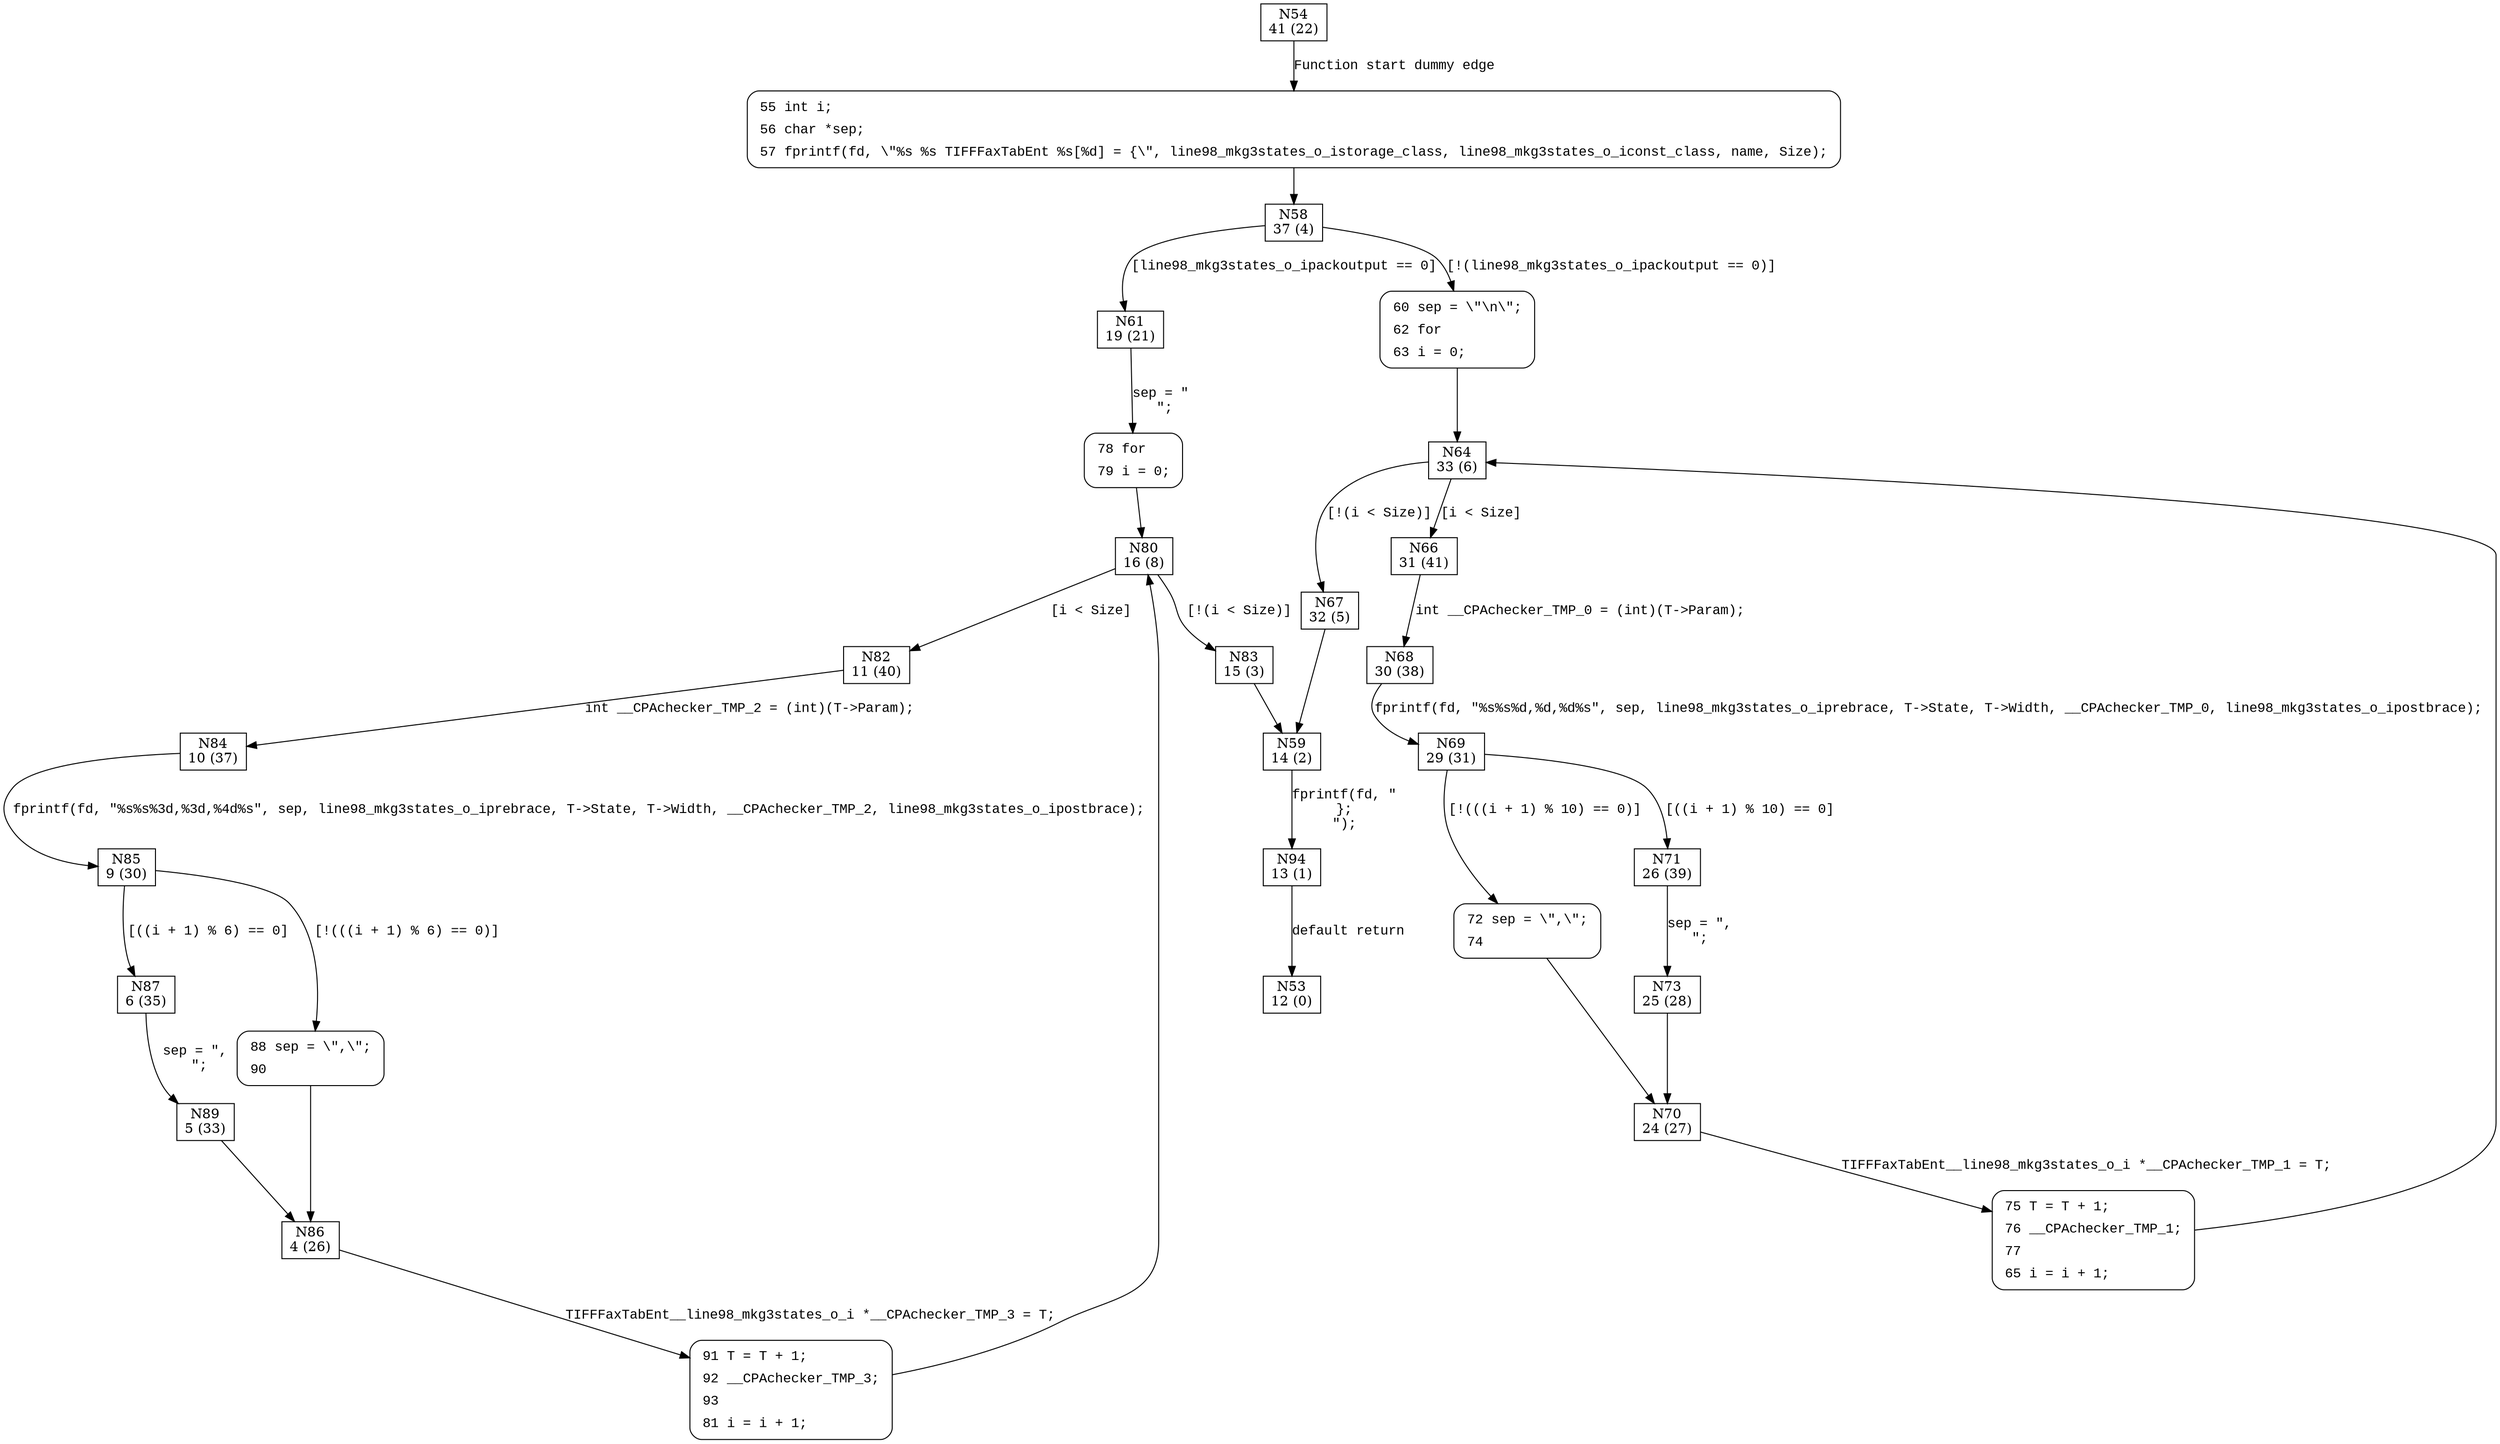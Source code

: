 digraph WriteTable {
54 [shape="box" label="N54\n41 (22)"]
55 [shape="box" label="N55\n40 (14)"]
58 [shape="box" label="N58\n37 (4)"]
61 [shape="box" label="N61\n19 (21)"]
60 [shape="box" label="N60\n36 (19)"]
64 [shape="box" label="N64\n33 (6)"]
66 [shape="box" label="N66\n31 (41)"]
67 [shape="box" label="N67\n32 (5)"]
59 [shape="box" label="N59\n14 (2)"]
94 [shape="box" label="N94\n13 (1)"]
68 [shape="box" label="N68\n30 (38)"]
69 [shape="box" label="N69\n29 (31)"]
71 [shape="box" label="N71\n26 (39)"]
72 [shape="box" label="N72\n28 (36)"]
70 [shape="box" label="N70\n24 (27)"]
75 [shape="box" label="N75\n23 (24)"]
73 [shape="box" label="N73\n25 (28)"]
78 [shape="box" label="N78\n18 (15)"]
80 [shape="box" label="N80\n16 (8)"]
82 [shape="box" label="N82\n11 (40)"]
83 [shape="box" label="N83\n15 (3)"]
84 [shape="box" label="N84\n10 (37)"]
85 [shape="box" label="N85\n9 (30)"]
87 [shape="box" label="N87\n6 (35)"]
88 [shape="box" label="N88\n8 (34)"]
86 [shape="box" label="N86\n4 (26)"]
91 [shape="box" label="N91\n3 (25)"]
89 [shape="box" label="N89\n5 (33)"]
53 [shape="box" label="N53\n12 (0)"]
55 [style="filled,bold" penwidth="1" fillcolor="white" fontname="Courier New" shape="Mrecord" label=<<table border="0" cellborder="0" cellpadding="3" bgcolor="white"><tr><td align="right">55</td><td align="left">int i;</td></tr><tr><td align="right">56</td><td align="left">char *sep;</td></tr><tr><td align="right">57</td><td align="left">fprintf(fd, \"%s %s TIFFFaxTabEnt %s[%d] = &#123;\", line98_mkg3states_o_istorage_class, line98_mkg3states_o_iconst_class, name, Size);</td></tr></table>>]
55 -> 58[label=""]
60 [style="filled,bold" penwidth="1" fillcolor="white" fontname="Courier New" shape="Mrecord" label=<<table border="0" cellborder="0" cellpadding="3" bgcolor="white"><tr><td align="right">60</td><td align="left">sep = \"\n\";</td></tr><tr><td align="right">62</td><td align="left">for</td></tr><tr><td align="right">63</td><td align="left">i = 0;</td></tr></table>>]
60 -> 64[label=""]
72 [style="filled,bold" penwidth="1" fillcolor="white" fontname="Courier New" shape="Mrecord" label=<<table border="0" cellborder="0" cellpadding="3" bgcolor="white"><tr><td align="right">72</td><td align="left">sep = \",\";</td></tr><tr><td align="right">74</td><td align="left"></td></tr></table>>]
72 -> 70[label=""]
75 [style="filled,bold" penwidth="1" fillcolor="white" fontname="Courier New" shape="Mrecord" label=<<table border="0" cellborder="0" cellpadding="3" bgcolor="white"><tr><td align="right">75</td><td align="left">T = T + 1;</td></tr><tr><td align="right">76</td><td align="left">__CPAchecker_TMP_1;</td></tr><tr><td align="right">77</td><td align="left"></td></tr><tr><td align="right">65</td><td align="left">i = i + 1;</td></tr></table>>]
75 -> 64[label=""]
78 [style="filled,bold" penwidth="1" fillcolor="white" fontname="Courier New" shape="Mrecord" label=<<table border="0" cellborder="0" cellpadding="3" bgcolor="white"><tr><td align="right">78</td><td align="left">for</td></tr><tr><td align="right">79</td><td align="left">i = 0;</td></tr></table>>]
78 -> 80[label=""]
88 [style="filled,bold" penwidth="1" fillcolor="white" fontname="Courier New" shape="Mrecord" label=<<table border="0" cellborder="0" cellpadding="3" bgcolor="white"><tr><td align="right">88</td><td align="left">sep = \",\";</td></tr><tr><td align="right">90</td><td align="left"></td></tr></table>>]
88 -> 86[label=""]
91 [style="filled,bold" penwidth="1" fillcolor="white" fontname="Courier New" shape="Mrecord" label=<<table border="0" cellborder="0" cellpadding="3" bgcolor="white"><tr><td align="right">91</td><td align="left">T = T + 1;</td></tr><tr><td align="right">92</td><td align="left">__CPAchecker_TMP_3;</td></tr><tr><td align="right">93</td><td align="left"></td></tr><tr><td align="right">81</td><td align="left">i = i + 1;</td></tr></table>>]
91 -> 80[label=""]
54 -> 55 [label="Function start dummy edge" fontname="Courier New"]
58 -> 61 [label="[line98_mkg3states_o_ipackoutput == 0]" fontname="Courier New"]
58 -> 60 [label="[!(line98_mkg3states_o_ipackoutput == 0)]" fontname="Courier New"]
64 -> 66 [label="[i < Size]" fontname="Courier New"]
64 -> 67 [label="[!(i < Size)]" fontname="Courier New"]
59 -> 94 [label="fprintf(fd, \"\n};\n\");" fontname="Courier New"]
66 -> 68 [label="int __CPAchecker_TMP_0 = (int)(T->Param);" fontname="Courier New"]
69 -> 71 [label="[((i + 1) % 10) == 0]" fontname="Courier New"]
69 -> 72 [label="[!(((i + 1) % 10) == 0)]" fontname="Courier New"]
70 -> 75 [label="TIFFFaxTabEnt__line98_mkg3states_o_i *__CPAchecker_TMP_1 = T;" fontname="Courier New"]
71 -> 73 [label="sep = \",\n\";" fontname="Courier New"]
61 -> 78 [label="sep = \"\n \";" fontname="Courier New"]
80 -> 82 [label="[i < Size]" fontname="Courier New"]
80 -> 83 [label="[!(i < Size)]" fontname="Courier New"]
82 -> 84 [label="int __CPAchecker_TMP_2 = (int)(T->Param);" fontname="Courier New"]
85 -> 87 [label="[((i + 1) % 6) == 0]" fontname="Courier New"]
85 -> 88 [label="[!(((i + 1) % 6) == 0)]" fontname="Courier New"]
86 -> 91 [label="TIFFFaxTabEnt__line98_mkg3states_o_i *__CPAchecker_TMP_3 = T;" fontname="Courier New"]
87 -> 89 [label="sep = \",\n \";" fontname="Courier New"]
67 -> 59 [label="" fontname="Courier New"]
94 -> 53 [label="default return" fontname="Courier New"]
68 -> 69 [label="fprintf(fd, \"%s%s%d,%d,%d%s\", sep, line98_mkg3states_o_iprebrace, T->State, T->Width, __CPAchecker_TMP_0, line98_mkg3states_o_ipostbrace);" fontname="Courier New"]
73 -> 70 [label="" fontname="Courier New"]
83 -> 59 [label="" fontname="Courier New"]
84 -> 85 [label="fprintf(fd, \"%s%s%3d,%3d,%4d%s\", sep, line98_mkg3states_o_iprebrace, T->State, T->Width, __CPAchecker_TMP_2, line98_mkg3states_o_ipostbrace);" fontname="Courier New"]
89 -> 86 [label="" fontname="Courier New"]
}
